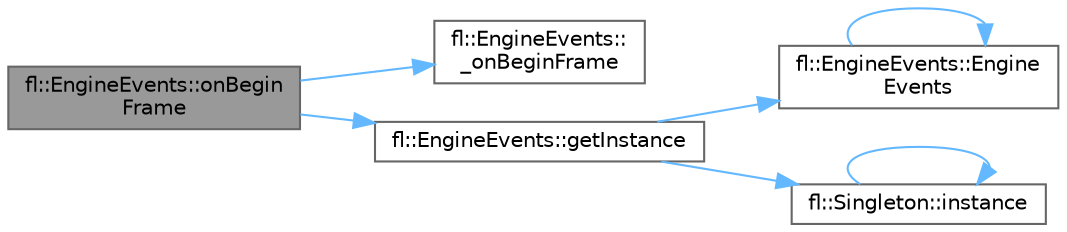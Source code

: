 digraph "fl::EngineEvents::onBeginFrame"
{
 // INTERACTIVE_SVG=YES
 // LATEX_PDF_SIZE
  bgcolor="transparent";
  edge [fontname=Helvetica,fontsize=10,labelfontname=Helvetica,labelfontsize=10];
  node [fontname=Helvetica,fontsize=10,shape=box,height=0.2,width=0.4];
  rankdir="LR";
  Node1 [id="Node000001",label="fl::EngineEvents::onBegin\lFrame",height=0.2,width=0.4,color="gray40", fillcolor="grey60", style="filled", fontcolor="black",tooltip=" "];
  Node1 -> Node2 [id="edge1_Node000001_Node000002",color="steelblue1",style="solid",tooltip=" "];
  Node2 [id="Node000002",label="fl::EngineEvents::\l_onBeginFrame",height=0.2,width=0.4,color="grey40", fillcolor="white", style="filled",URL="$de/dca/classfl_1_1_engine_events_a9dfab83407c4cb0c15065e242d49de62.html#a9dfab83407c4cb0c15065e242d49de62",tooltip=" "];
  Node1 -> Node3 [id="edge2_Node000001_Node000003",color="steelblue1",style="solid",tooltip=" "];
  Node3 [id="Node000003",label="fl::EngineEvents::getInstance",height=0.2,width=0.4,color="grey40", fillcolor="white", style="filled",URL="$de/dca/classfl_1_1_engine_events_a34a4625c4fbcf754f70820bc4f0e418b.html#a34a4625c4fbcf754f70820bc4f0e418b",tooltip=" "];
  Node3 -> Node4 [id="edge3_Node000003_Node000004",color="steelblue1",style="solid",tooltip=" "];
  Node4 [id="Node000004",label="fl::EngineEvents::Engine\lEvents",height=0.2,width=0.4,color="grey40", fillcolor="white", style="filled",URL="$de/dca/classfl_1_1_engine_events_a0d7527af75982eb6037525e670aa26ec.html#a0d7527af75982eb6037525e670aa26ec",tooltip=" "];
  Node4 -> Node4 [id="edge4_Node000004_Node000004",color="steelblue1",style="solid",tooltip=" "];
  Node3 -> Node5 [id="edge5_Node000003_Node000005",color="steelblue1",style="solid",tooltip=" "];
  Node5 [id="Node000005",label="fl::Singleton::instance",height=0.2,width=0.4,color="grey40", fillcolor="white", style="filled",URL="$d9/d5b/classfl_1_1_singleton_a7e65fe8dee6b2a23a8b6138fa2c274cb.html#a7e65fe8dee6b2a23a8b6138fa2c274cb",tooltip=" "];
  Node5 -> Node5 [id="edge6_Node000005_Node000005",color="steelblue1",style="solid",tooltip=" "];
}
